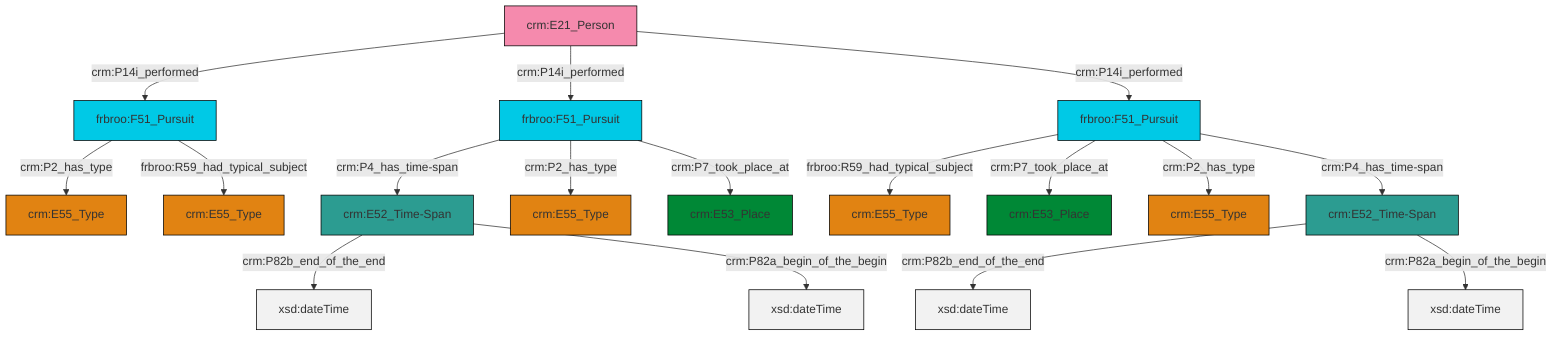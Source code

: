 graph TD
classDef Literal fill:#f2f2f2,stroke:#000000;
classDef CRM_Entity fill:#FFFFFF,stroke:#000000;
classDef Temporal_Entity fill:#00C9E6, stroke:#000000;
classDef Type fill:#E18312, stroke:#000000;
classDef Time-Span fill:#2C9C91, stroke:#000000;
classDef Appellation fill:#FFEB7F, stroke:#000000;
classDef Place fill:#008836, stroke:#000000;
classDef Persistent_Item fill:#B266B2, stroke:#000000;
classDef Conceptual_Object fill:#FFD700, stroke:#000000;
classDef Physical_Thing fill:#D2B48C, stroke:#000000;
classDef Actor fill:#f58aad, stroke:#000000;
classDef PC_Classes fill:#4ce600, stroke:#000000;
classDef Multi fill:#cccccc,stroke:#000000;

0["frbroo:F51_Pursuit"]:::Temporal_Entity -->|crm:P4_has_time-span| 1["crm:E52_Time-Span"]:::Time-Span
4["frbroo:F51_Pursuit"]:::Temporal_Entity -->|frbroo:R59_had_typical_subject| 5["crm:E55_Type"]:::Type
0["frbroo:F51_Pursuit"]:::Temporal_Entity -->|crm:P2_has_type| 8["crm:E55_Type"]:::Type
11["crm:E52_Time-Span"]:::Time-Span -->|crm:P82b_end_of_the_end| 15[xsd:dateTime]:::Literal
0["frbroo:F51_Pursuit"]:::Temporal_Entity -->|crm:P7_took_place_at| 20["crm:E53_Place"]:::Place
22["crm:E21_Person"]:::Actor -->|crm:P14i_performed| 18["frbroo:F51_Pursuit"]:::Temporal_Entity
22["crm:E21_Person"]:::Actor -->|crm:P14i_performed| 0["frbroo:F51_Pursuit"]:::Temporal_Entity
4["frbroo:F51_Pursuit"]:::Temporal_Entity -->|crm:P7_took_place_at| 13["crm:E53_Place"]:::Place
18["frbroo:F51_Pursuit"]:::Temporal_Entity -->|crm:P2_has_type| 2["crm:E55_Type"]:::Type
11["crm:E52_Time-Span"]:::Time-Span -->|crm:P82a_begin_of_the_begin| 26[xsd:dateTime]:::Literal
1["crm:E52_Time-Span"]:::Time-Span -->|crm:P82b_end_of_the_end| 30[xsd:dateTime]:::Literal
22["crm:E21_Person"]:::Actor -->|crm:P14i_performed| 4["frbroo:F51_Pursuit"]:::Temporal_Entity
18["frbroo:F51_Pursuit"]:::Temporal_Entity -->|frbroo:R59_had_typical_subject| 23["crm:E55_Type"]:::Type
4["frbroo:F51_Pursuit"]:::Temporal_Entity -->|crm:P2_has_type| 6["crm:E55_Type"]:::Type
1["crm:E52_Time-Span"]:::Time-Span -->|crm:P82a_begin_of_the_begin| 32[xsd:dateTime]:::Literal
4["frbroo:F51_Pursuit"]:::Temporal_Entity -->|crm:P4_has_time-span| 11["crm:E52_Time-Span"]:::Time-Span